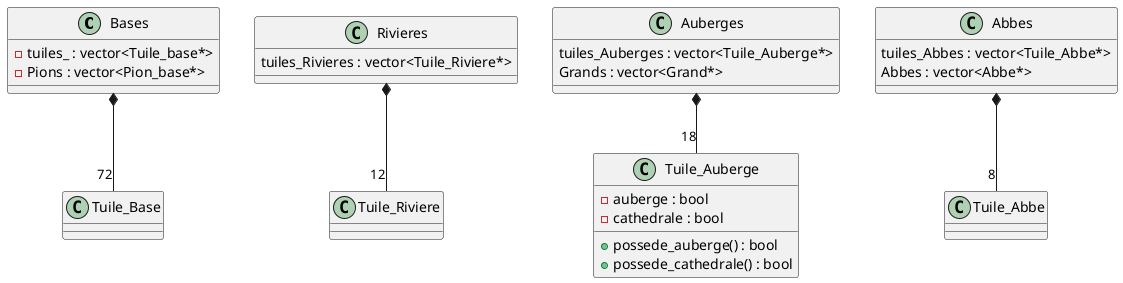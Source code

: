@startuml LO21_Projet

class Bases{
    'Attributs
    - tuiles_ : vector<Tuile_base*>
    - Pions : vector<Pion_base*>
}

class Rivieres{
    'Attributs
    tuiles_Rivieres : vector<Tuile_Riviere*> 
}

class Auberges{
    'Attributs
    tuiles_Auberges : vector<Tuile_Auberge*>
    Grands : vector<Grand*>

}

class Abbes{

   'Attributs
   tuiles_Abbes : vector<Tuile_Abbe*>
   Abbes : vector<Abbe*>
}

class Tuile_Auberge{
    -auberge : bool
    -cathedrale : bool
    +possede_auberge() : bool
    +possede_cathedrale() : bool
}
class Tuile_Abbe{}
class Tuile_Base{}
class Tuile_Riviere{}


Bases *-- "72" Tuile_Base
Rivieres *-- "12" Tuile_Riviere
Abbes *-- "8" Tuile_Abbe
Auberges *-- "18" Tuile_Auberge
